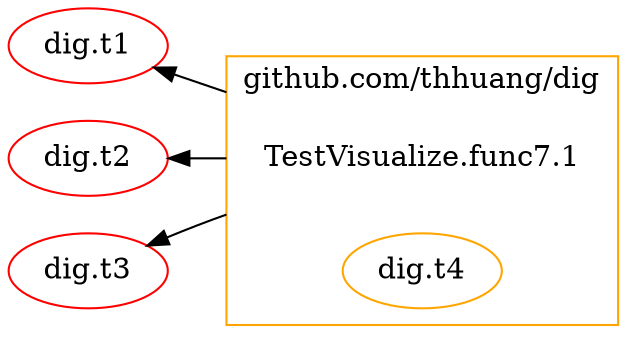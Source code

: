 digraph {
	rankdir=RL;
	graph [compound=true];
	
		subgraph cluster_0 {
			label = "github.com/thhuang/dig";
			constructor_0 [shape=plaintext label="TestVisualize.func7.1"];
			color=orange;
			"dig.t4" [label=<dig.t4>];
			
		}
		
			constructor_0 -> "dig.t1" [ltail=cluster_0];
		
			constructor_0 -> "dig.t2" [ltail=cluster_0];
		
			constructor_0 -> "dig.t3" [ltail=cluster_0];
		
		
	"dig.t4" [color=orange];
	"dig.t1" [color=red];
	"dig.t2" [color=red];
	"dig.t3" [color=red];
	
}